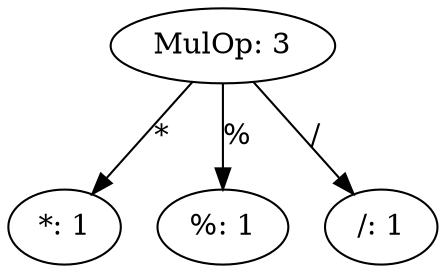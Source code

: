 digraph {
    0 [ label = "MulOp: 3" ]
    1 [ label = "*: 1" ]
    2 [ label = "%: 1" ]
    3 [ label = "/: 1" ]
    0 -> 1 [ label = "*" ]
    0 -> 2 [ label = "%" ]
    0 -> 3 [ label = "/" ]
}
